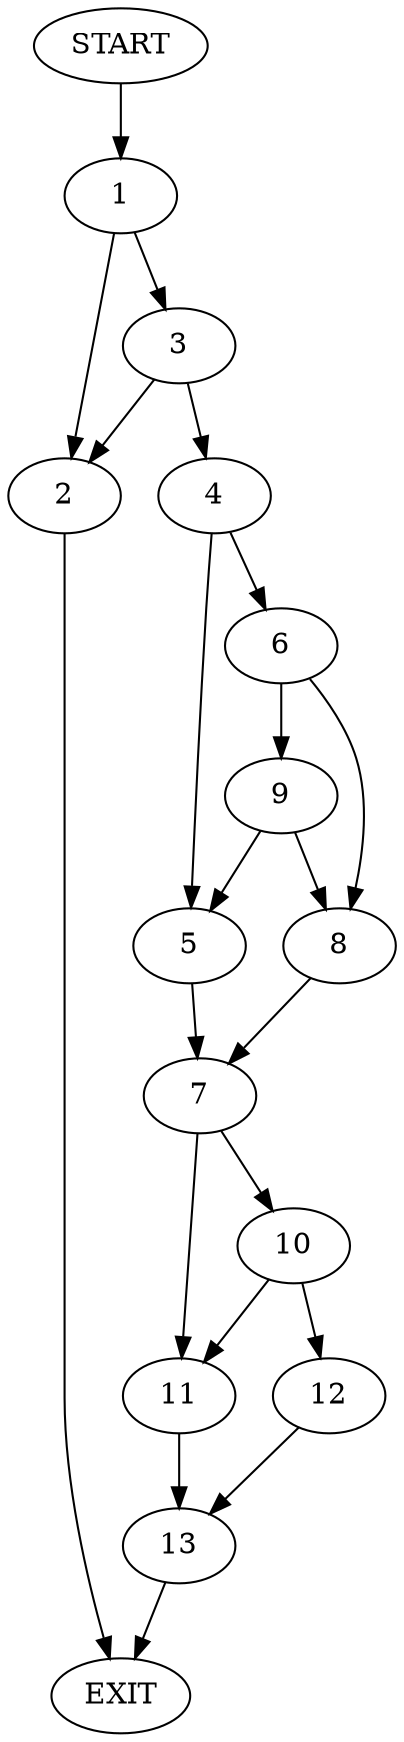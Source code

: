 digraph {
0 [label="START"]
14 [label="EXIT"]
0 -> 1
1 -> 2
1 -> 3
2 -> 14
3 -> 4
3 -> 2
4 -> 5
4 -> 6
5 -> 7
6 -> 8
6 -> 9
9 -> 8
9 -> 5
8 -> 7
7 -> 10
7 -> 11
10 -> 12
10 -> 11
11 -> 13
12 -> 13
13 -> 14
}
